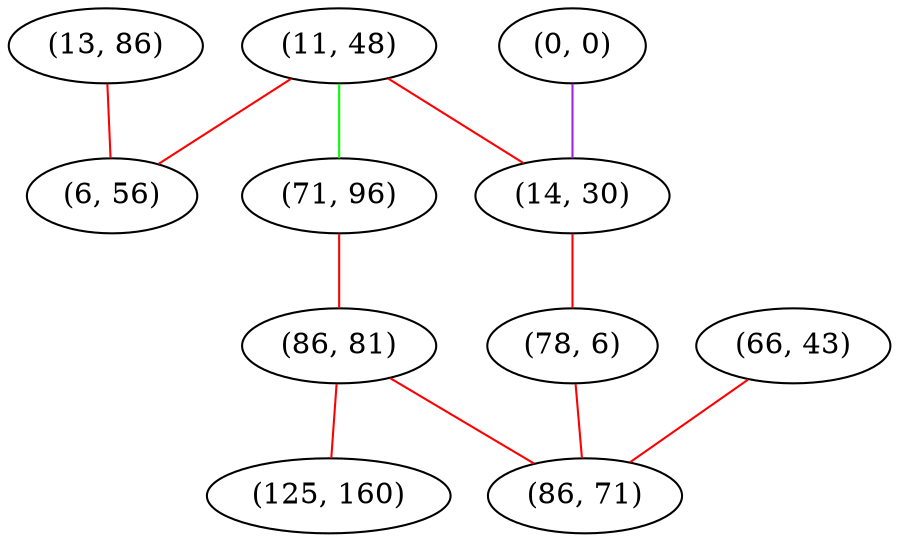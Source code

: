 graph "" {
"(13, 86)";
"(11, 48)";
"(0, 0)";
"(71, 96)";
"(14, 30)";
"(86, 81)";
"(66, 43)";
"(125, 160)";
"(78, 6)";
"(86, 71)";
"(6, 56)";
"(13, 86)" -- "(6, 56)"  [color=red, key=0, weight=1];
"(11, 48)" -- "(71, 96)"  [color=green, key=0, weight=2];
"(11, 48)" -- "(6, 56)"  [color=red, key=0, weight=1];
"(11, 48)" -- "(14, 30)"  [color=red, key=0, weight=1];
"(0, 0)" -- "(14, 30)"  [color=purple, key=0, weight=4];
"(71, 96)" -- "(86, 81)"  [color=red, key=0, weight=1];
"(14, 30)" -- "(78, 6)"  [color=red, key=0, weight=1];
"(86, 81)" -- "(86, 71)"  [color=red, key=0, weight=1];
"(86, 81)" -- "(125, 160)"  [color=red, key=0, weight=1];
"(66, 43)" -- "(86, 71)"  [color=red, key=0, weight=1];
"(78, 6)" -- "(86, 71)"  [color=red, key=0, weight=1];
}
